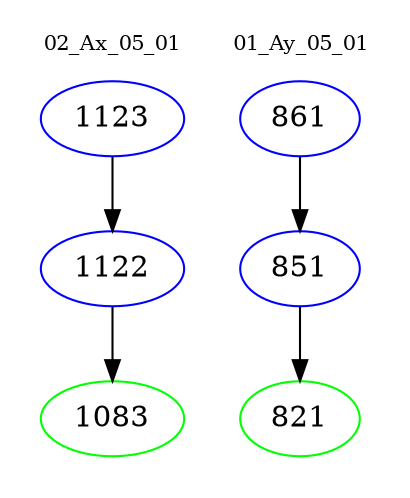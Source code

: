 digraph{
subgraph cluster_0 {
color = white
label = "02_Ax_05_01";
fontsize=10;
T0_1123 [label="1123", color="blue"]
T0_1123 -> T0_1122 [color="black"]
T0_1122 [label="1122", color="blue"]
T0_1122 -> T0_1083 [color="black"]
T0_1083 [label="1083", color="green"]
}
subgraph cluster_1 {
color = white
label = "01_Ay_05_01";
fontsize=10;
T1_861 [label="861", color="blue"]
T1_861 -> T1_851 [color="black"]
T1_851 [label="851", color="blue"]
T1_851 -> T1_821 [color="black"]
T1_821 [label="821", color="green"]
}
}
